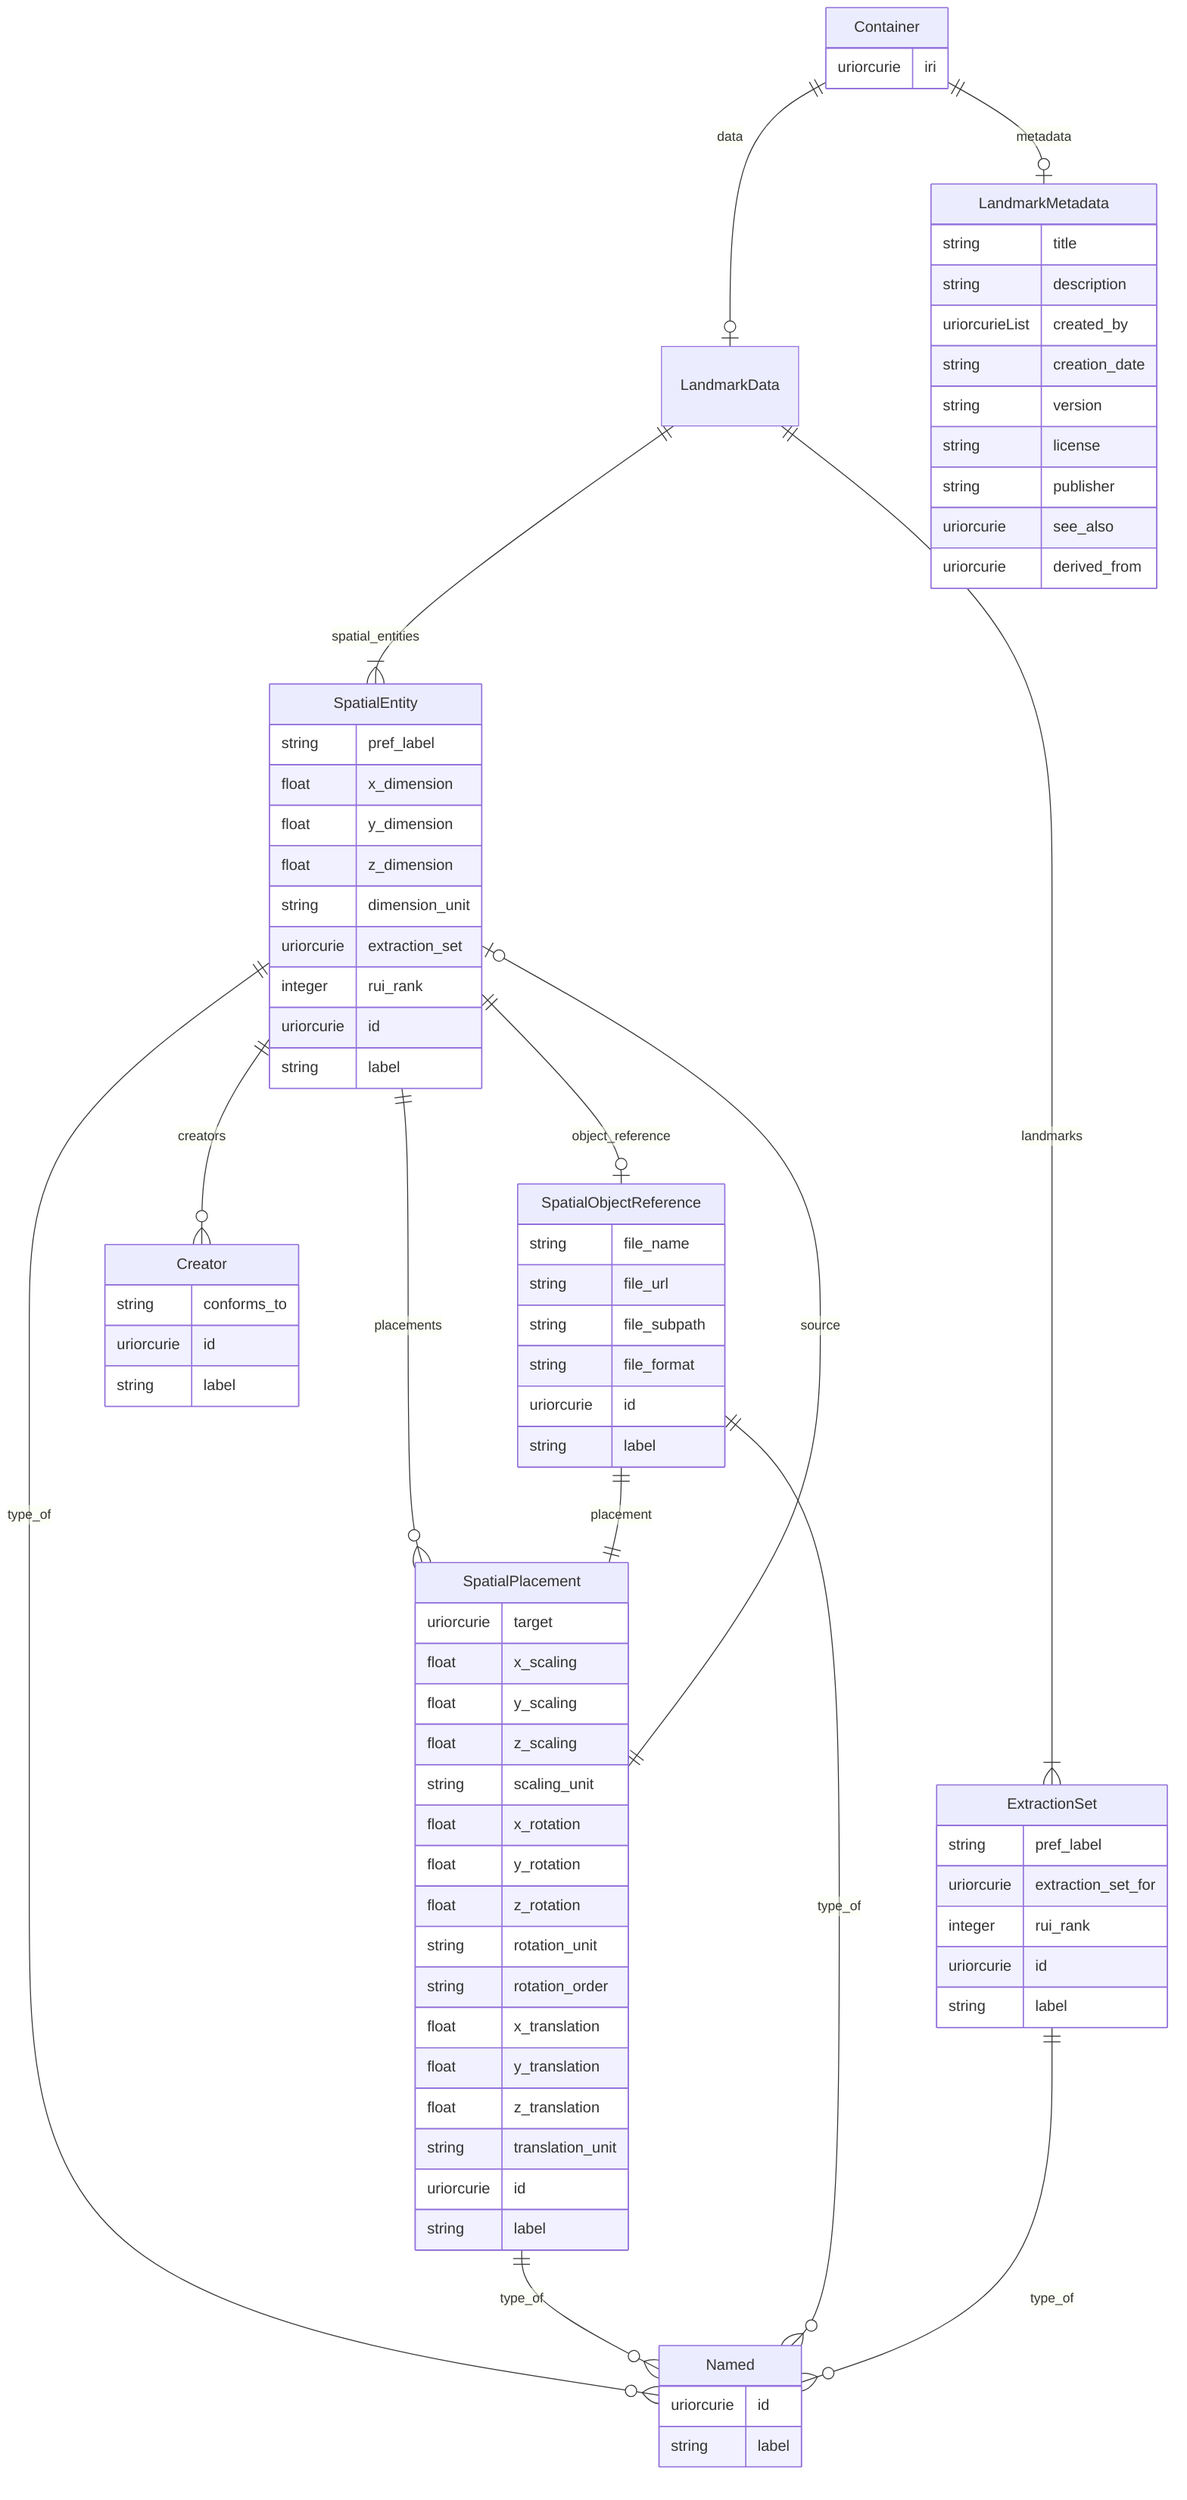erDiagram
Container {
    uriorcurie iri  
}
LandmarkData {

}
SpatialEntity {
    string pref_label  
    float x_dimension  
    float y_dimension  
    float z_dimension  
    string dimension_unit  
    uriorcurie extraction_set  
    integer rui_rank  
    uriorcurie id  
    string label  
}
Named {
    uriorcurie id  
    string label  
}
SpatialPlacement {
    uriorcurie target  
    float x_scaling  
    float y_scaling  
    float z_scaling  
    string scaling_unit  
    float x_rotation  
    float y_rotation  
    float z_rotation  
    string rotation_unit  
    string rotation_order  
    float x_translation  
    float y_translation  
    float z_translation  
    string translation_unit  
    uriorcurie id  
    string label  
}
SpatialObjectReference {
    string file_name  
    string file_url  
    string file_subpath  
    string file_format  
    uriorcurie id  
    string label  
}
Creator {
    string conforms_to  
    uriorcurie id  
    string label  
}
ExtractionSet {
    string pref_label  
    uriorcurie extraction_set_for  
    integer rui_rank  
    uriorcurie id  
    string label  
}
LandmarkMetadata {
    string title  
    string description  
    uriorcurieList created_by  
    string creation_date  
    string version  
    string license  
    string publisher  
    uriorcurie see_also  
    uriorcurie derived_from  
}

Container ||--|o LandmarkMetadata : "metadata"
Container ||--|o LandmarkData : "data"
LandmarkData ||--}| ExtractionSet : "landmarks"
LandmarkData ||--}| SpatialEntity : "spatial_entities"
SpatialEntity ||--}o Creator : "creators"
SpatialEntity ||--|o SpatialObjectReference : "object_reference"
SpatialEntity ||--}o SpatialPlacement : "placements"
SpatialEntity ||--}o Named : "type_of"
SpatialPlacement ||--|o SpatialEntity : "source"
SpatialPlacement ||--}o Named : "type_of"
SpatialObjectReference ||--|| SpatialPlacement : "placement"
SpatialObjectReference ||--}o Named : "type_of"
ExtractionSet ||--}o Named : "type_of"